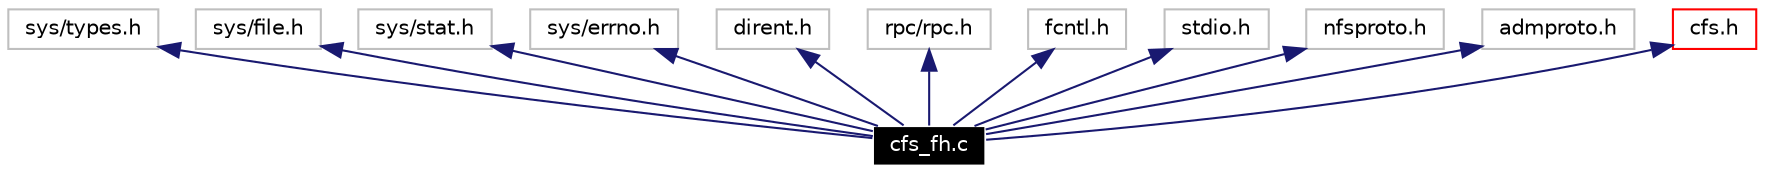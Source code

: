 digraph G
{
  edge [fontname="Helvetica",fontsize=10,labelfontname="Helvetica",labelfontsize=10];
  node [fontname="Helvetica",fontsize=10,shape=record];
  Node151 [label="cfs_fh.c",height=0.2,width=0.4,color="white", fillcolor="black", style="filled" fontcolor="white"];
  Node152 -> Node151 [dir=back,color="midnightblue",fontsize=10,style="solid",fontname="Helvetica"];
  Node152 [label="sys/types.h",height=0.2,width=0.4,color="grey75"];
  Node153 -> Node151 [dir=back,color="midnightblue",fontsize=10,style="solid",fontname="Helvetica"];
  Node153 [label="sys/file.h",height=0.2,width=0.4,color="grey75"];
  Node154 -> Node151 [dir=back,color="midnightblue",fontsize=10,style="solid",fontname="Helvetica"];
  Node154 [label="sys/stat.h",height=0.2,width=0.4,color="grey75"];
  Node155 -> Node151 [dir=back,color="midnightblue",fontsize=10,style="solid",fontname="Helvetica"];
  Node155 [label="sys/errno.h",height=0.2,width=0.4,color="grey75"];
  Node156 -> Node151 [dir=back,color="midnightblue",fontsize=10,style="solid",fontname="Helvetica"];
  Node156 [label="dirent.h",height=0.2,width=0.4,color="grey75"];
  Node157 -> Node151 [dir=back,color="midnightblue",fontsize=10,style="solid",fontname="Helvetica"];
  Node157 [label="rpc/rpc.h",height=0.2,width=0.4,color="grey75"];
  Node158 -> Node151 [dir=back,color="midnightblue",fontsize=10,style="solid",fontname="Helvetica"];
  Node158 [label="fcntl.h",height=0.2,width=0.4,color="grey75"];
  Node159 -> Node151 [dir=back,color="midnightblue",fontsize=10,style="solid",fontname="Helvetica"];
  Node159 [label="stdio.h",height=0.2,width=0.4,color="grey75"];
  Node160 -> Node151 [dir=back,color="midnightblue",fontsize=10,style="solid",fontname="Helvetica"];
  Node160 [label="nfsproto.h",height=0.2,width=0.4,color="grey75"];
  Node161 -> Node151 [dir=back,color="midnightblue",fontsize=10,style="solid",fontname="Helvetica"];
  Node161 [label="admproto.h",height=0.2,width=0.4,color="grey75"];
  Node162 -> Node151 [dir=back,color="midnightblue",fontsize=10,style="solid",fontname="Helvetica"];
  Node162 [label="cfs.h",height=0.2,width=0.4,color="red",URL="$cfs_8h.html"];
}
